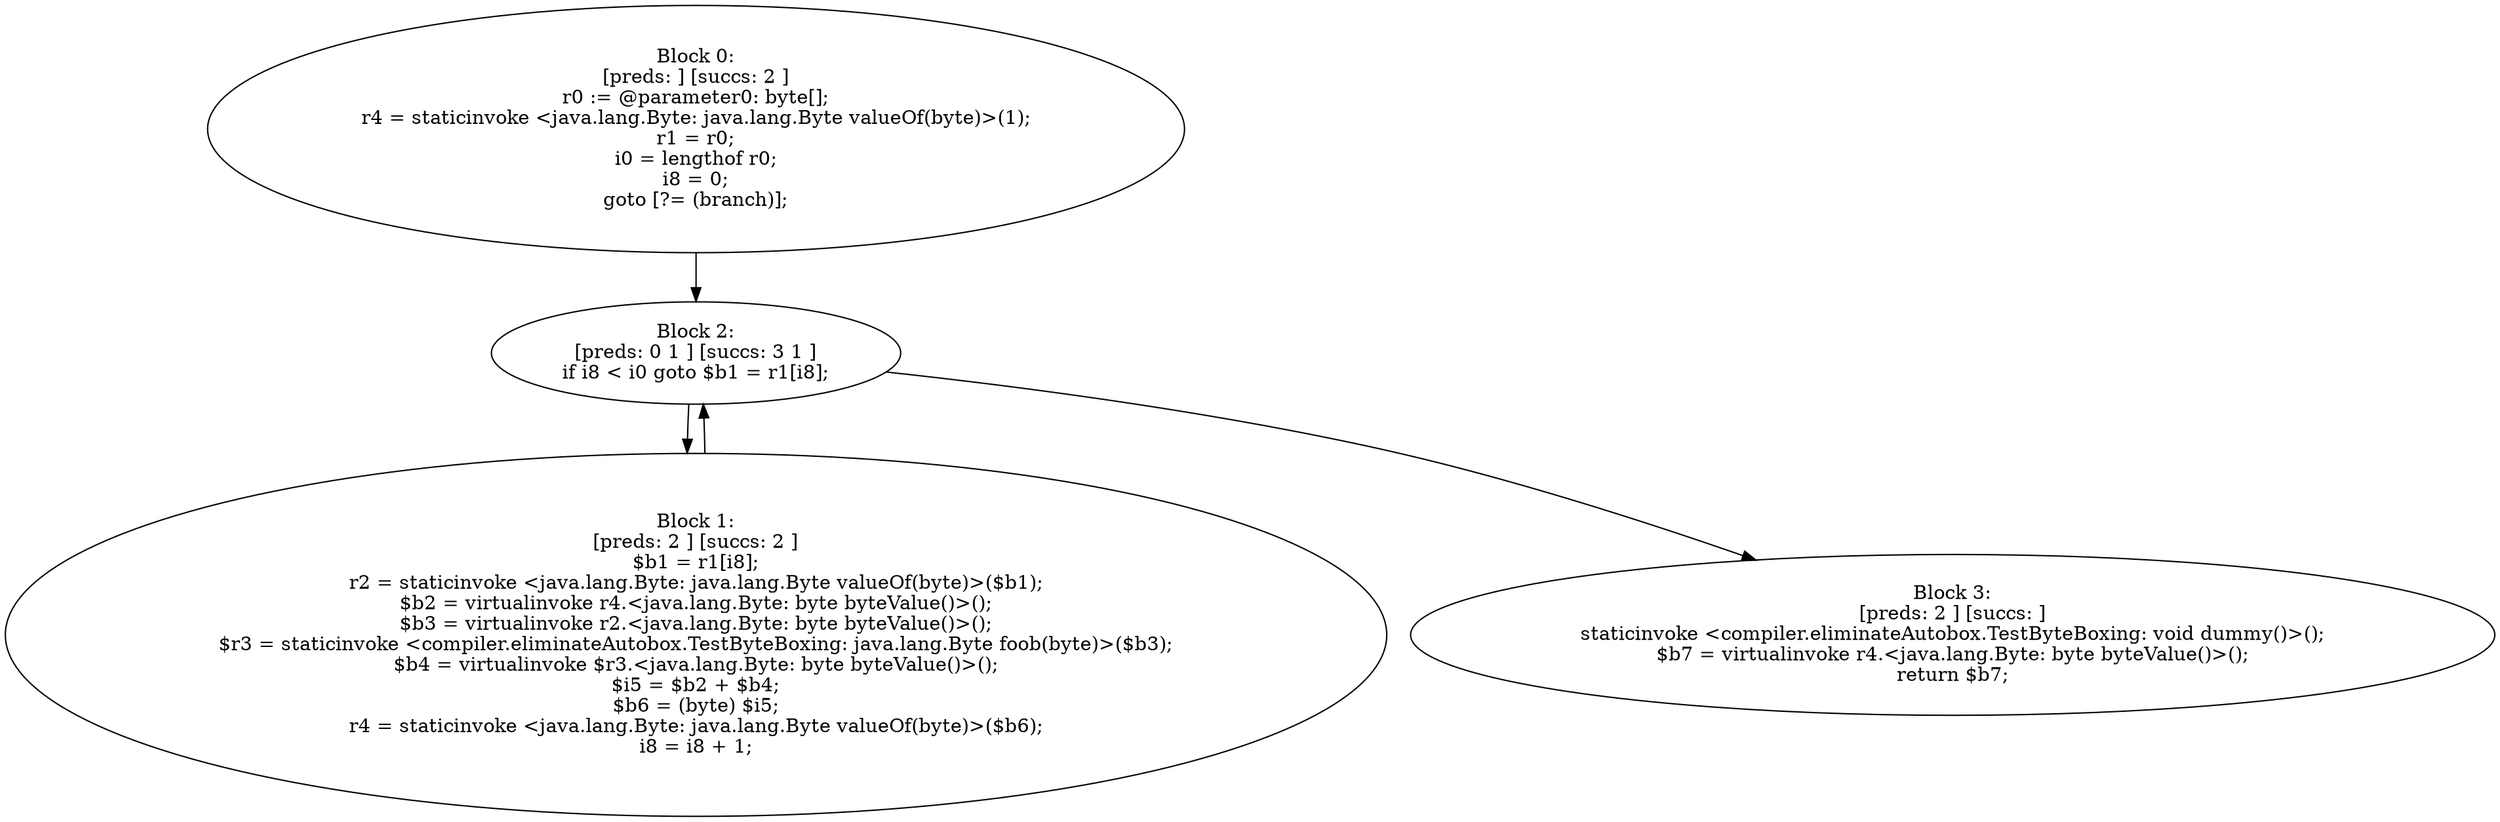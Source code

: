 digraph "unitGraph" {
    "Block 0:
[preds: ] [succs: 2 ]
r0 := @parameter0: byte[];
r4 = staticinvoke <java.lang.Byte: java.lang.Byte valueOf(byte)>(1);
r1 = r0;
i0 = lengthof r0;
i8 = 0;
goto [?= (branch)];
"
    "Block 1:
[preds: 2 ] [succs: 2 ]
$b1 = r1[i8];
r2 = staticinvoke <java.lang.Byte: java.lang.Byte valueOf(byte)>($b1);
$b2 = virtualinvoke r4.<java.lang.Byte: byte byteValue()>();
$b3 = virtualinvoke r2.<java.lang.Byte: byte byteValue()>();
$r3 = staticinvoke <compiler.eliminateAutobox.TestByteBoxing: java.lang.Byte foob(byte)>($b3);
$b4 = virtualinvoke $r3.<java.lang.Byte: byte byteValue()>();
$i5 = $b2 + $b4;
$b6 = (byte) $i5;
r4 = staticinvoke <java.lang.Byte: java.lang.Byte valueOf(byte)>($b6);
i8 = i8 + 1;
"
    "Block 2:
[preds: 0 1 ] [succs: 3 1 ]
if i8 < i0 goto $b1 = r1[i8];
"
    "Block 3:
[preds: 2 ] [succs: ]
staticinvoke <compiler.eliminateAutobox.TestByteBoxing: void dummy()>();
$b7 = virtualinvoke r4.<java.lang.Byte: byte byteValue()>();
return $b7;
"
    "Block 0:
[preds: ] [succs: 2 ]
r0 := @parameter0: byte[];
r4 = staticinvoke <java.lang.Byte: java.lang.Byte valueOf(byte)>(1);
r1 = r0;
i0 = lengthof r0;
i8 = 0;
goto [?= (branch)];
"->"Block 2:
[preds: 0 1 ] [succs: 3 1 ]
if i8 < i0 goto $b1 = r1[i8];
";
    "Block 1:
[preds: 2 ] [succs: 2 ]
$b1 = r1[i8];
r2 = staticinvoke <java.lang.Byte: java.lang.Byte valueOf(byte)>($b1);
$b2 = virtualinvoke r4.<java.lang.Byte: byte byteValue()>();
$b3 = virtualinvoke r2.<java.lang.Byte: byte byteValue()>();
$r3 = staticinvoke <compiler.eliminateAutobox.TestByteBoxing: java.lang.Byte foob(byte)>($b3);
$b4 = virtualinvoke $r3.<java.lang.Byte: byte byteValue()>();
$i5 = $b2 + $b4;
$b6 = (byte) $i5;
r4 = staticinvoke <java.lang.Byte: java.lang.Byte valueOf(byte)>($b6);
i8 = i8 + 1;
"->"Block 2:
[preds: 0 1 ] [succs: 3 1 ]
if i8 < i0 goto $b1 = r1[i8];
";
    "Block 2:
[preds: 0 1 ] [succs: 3 1 ]
if i8 < i0 goto $b1 = r1[i8];
"->"Block 3:
[preds: 2 ] [succs: ]
staticinvoke <compiler.eliminateAutobox.TestByteBoxing: void dummy()>();
$b7 = virtualinvoke r4.<java.lang.Byte: byte byteValue()>();
return $b7;
";
    "Block 2:
[preds: 0 1 ] [succs: 3 1 ]
if i8 < i0 goto $b1 = r1[i8];
"->"Block 1:
[preds: 2 ] [succs: 2 ]
$b1 = r1[i8];
r2 = staticinvoke <java.lang.Byte: java.lang.Byte valueOf(byte)>($b1);
$b2 = virtualinvoke r4.<java.lang.Byte: byte byteValue()>();
$b3 = virtualinvoke r2.<java.lang.Byte: byte byteValue()>();
$r3 = staticinvoke <compiler.eliminateAutobox.TestByteBoxing: java.lang.Byte foob(byte)>($b3);
$b4 = virtualinvoke $r3.<java.lang.Byte: byte byteValue()>();
$i5 = $b2 + $b4;
$b6 = (byte) $i5;
r4 = staticinvoke <java.lang.Byte: java.lang.Byte valueOf(byte)>($b6);
i8 = i8 + 1;
";
}

